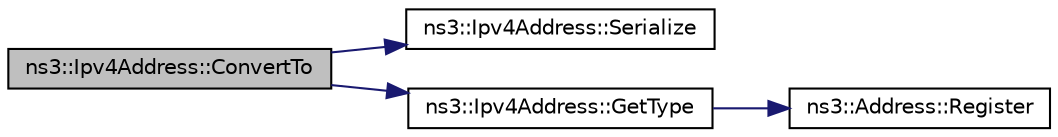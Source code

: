 digraph "ns3::Ipv4Address::ConvertTo"
{
  edge [fontname="Helvetica",fontsize="10",labelfontname="Helvetica",labelfontsize="10"];
  node [fontname="Helvetica",fontsize="10",shape=record];
  rankdir="LR";
  Node1 [label="ns3::Ipv4Address::ConvertTo",height=0.2,width=0.4,color="black", fillcolor="grey75", style="filled", fontcolor="black"];
  Node1 -> Node2 [color="midnightblue",fontsize="10",style="solid"];
  Node2 [label="ns3::Ipv4Address::Serialize",height=0.2,width=0.4,color="black", fillcolor="white", style="filled",URL="$de/d55/classns3_1_1Ipv4Address.html#afa8e7c9d7347c91dfcf5dab3f4a71a2b"];
  Node1 -> Node3 [color="midnightblue",fontsize="10",style="solid"];
  Node3 [label="ns3::Ipv4Address::GetType",height=0.2,width=0.4,color="black", fillcolor="white", style="filled",URL="$de/d55/classns3_1_1Ipv4Address.html#a2553c778aff2c45c06f03d520cf2a102",tooltip="Get the underlying address type (automatically assigned). "];
  Node3 -> Node4 [color="midnightblue",fontsize="10",style="solid"];
  Node4 [label="ns3::Address::Register",height=0.2,width=0.4,color="black", fillcolor="white", style="filled",URL="$d2/d5f/classns3_1_1Address.html#a75d239c79bb3c39d64a8db4f2d3d9b20"];
}
